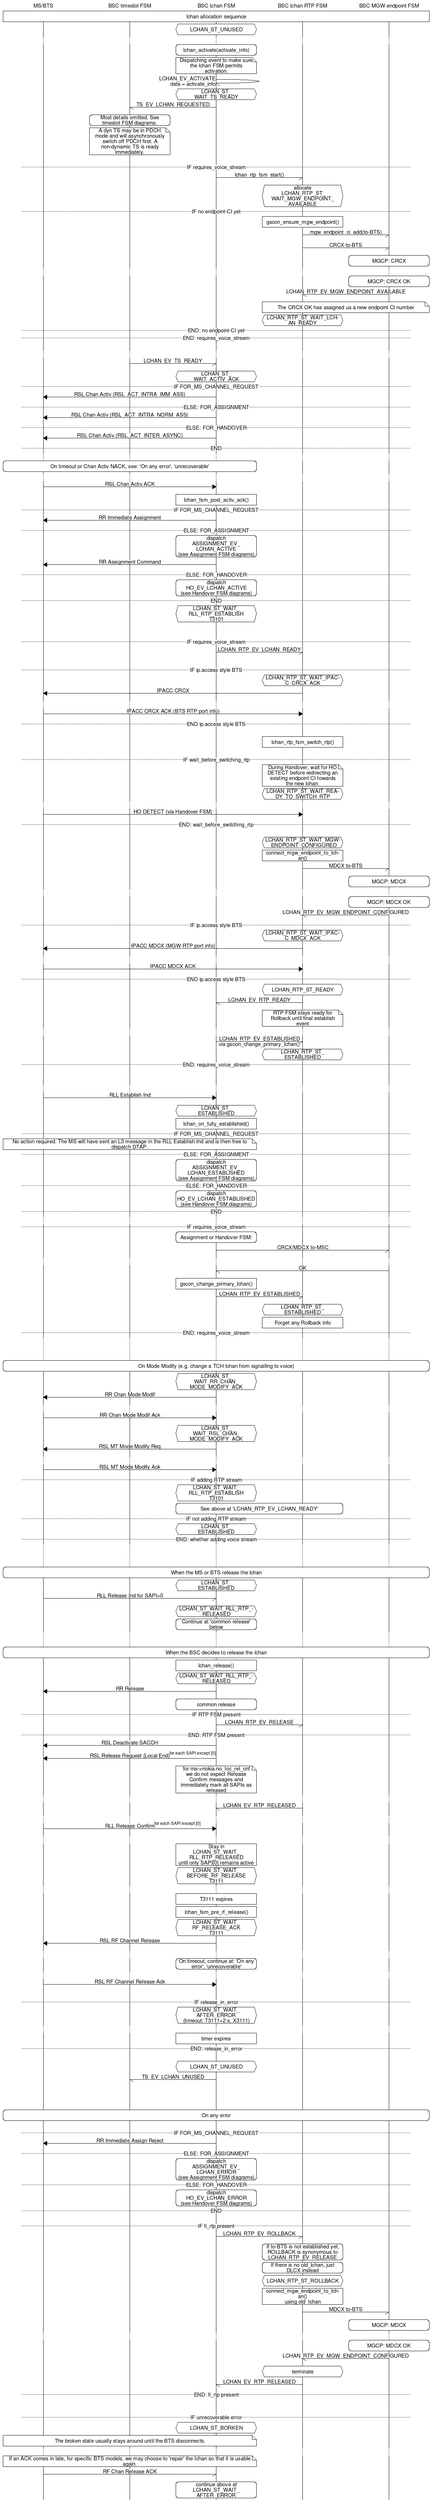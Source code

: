 msc {
	hscale=2;
	ms [label="MS/BTS"], ts [label="BSC timeslot FSM"],
	lchan[label="BSC lchan FSM"], rtp[label="BSC lchan RTP FSM"],mgwep[label="BSC MGW endpoint FSM"];

	ms box mgwep [label="lchan allocation sequence"];
	lchan abox lchan [label="LCHAN_ST_UNUSED"];
	...;
	lchan rbox lchan [label="lchan_activate(activate_info)"];
	lchan note lchan [label="Dispatching event to make sure the lchan FSM permits activation."];
	lchan -> lchan [label="LCHAN_EV_ACTIVATE\ndata = activate_info"];
	lchan abox lchan [label="LCHAN_ST_\nWAIT_TS_READY"];
	ts <- lchan [label="TS_EV_LCHAN_REQUESTED"];
	ts rbox ts [label="Most details omitted. See timeslot FSM diagrams."];
	ts note ts [label="A dyn TS may be in PDCH mode and will asynchronously switch off PDCH first. A
		non-dynamic TS is ready immediately."];
	|||;
	--- [label="IF requires_voice_stream"];
	lchan -> rtp [label="lchan_rtp_fsm_start()"];
	rtp abox rtp [label="allocate\n LCHAN_RTP_ST_\nWAIT_MGW_ENDPOINT_\nAVAILABLE"];
	--- [label="IF no endpoint-CI yet"];
	rtp box rtp [label="gscon_ensure_mgw_endpoint()"];
	rtp -> mgwep [label="mgw_endpoint_ci_add(to-BTS)"];
	rtp -> mgwep [label="CRCX to-BTS"];
	mgwep rbox mgwep [label="MGCP: CRCX"];
	...;
	mgwep rbox mgwep [label="MGCP: CRCX OK"];
	rtp <- mgwep [label="LCHAN_RTP_EV_MGW_ENDPOINT_AVAILABLE"];
	rtp note mgwep [label="The CRCX OK has assigned us a new endpoint CI number"];
	rtp abox rtp [label="LCHAN_RTP_ST_WAIT_LCHAN_READY"];
	--- [label="END: no endpoint-CI yet"];
	--- [label="END: requires_voice_stream"];
	|||;
	...;
	ts -> lchan [label="LCHAN_EV_TS_READY"];
	lchan abox lchan [label="LCHAN_ST_\nWAIT_ACTIV_ACK"];
	--- [label="IF FOR_MS_CHANNEL_REQUEST"];
	ms <= lchan [label="RSL Chan Activ (RSL_ACT_INTRA_IMM_ASS)"];
	--- [label="ELSE: FOR_ASSIGNMENT"];
	ms <= lchan [label="RSL Chan Activ (RSL_ACT_INTRA_NORM_ASS)"];
	--- [label="ELSE: FOR_HANDOVER"];
	ms <= lchan [label="RSL Chan Activ (RSL_ACT_INTER_ASYNC)"];
	--- [label="END"];
	...;
	ms rbox lchan [label="On timeout or Chan Activ NACK, see: 'On any error', 'unrecoverable'"];
	...;
	ms => lchan [label="RSL Chan Activ ACK"];
	lchan box lchan [label="lchan_fsm_post_activ_ack()"];

	--- [label="IF FOR_MS_CHANNEL_REQUEST"];
	ms <= lchan [label="RR Immediate Assignment"];
	--- [label="ELSE: FOR_ASSIGNMENT"];
	lchan rbox lchan [label="dispatch\nASSIGNMENT_EV_\nLCHAN_ACTIVE\n(see Assignment FSM diagrams)"];
	ms <= lchan [label="RR Assignment Command"];
	--- [label="ELSE: FOR_HANDOVER"];
	lchan rbox lchan [label="dispatch\nHO_EV_LCHAN_ACTIVE\n(see Handover FSM diagrams)"];
	--- [label="END"];


	lchan abox lchan [label="LCHAN_ST_WAIT_\nRLL_RTP_ESTABLISH\nT3101"];
	|||;
	|||;
	--- [label="IF requires_voice_stream"];
	lchan -> rtp [label="LCHAN_RTP_EV_LCHAN_READY"];
	|||;
	--- [label="IF ip.access style BTS"];
	rtp abox rtp [label="LCHAN_RTP_ST_WAIT_IPACC_CRCX_ACK"];
	ms <= rtp [label="IPACC CRCX"];
	...;
	ms => rtp [label="IPACC CRCX ACK (BTS RTP port info)"];
	--- [label="END ip.access style BTS"];
	|||;
	rtp box rtp [label="lchan_rtp_fsm_switch_rtp()"];
	|||;
	--- [label="IF wait_before_switching_rtp"];
	rtp note rtp [label="During Handover, wait for HO DETECT before redirecting an existing endpoint
		CI towards the new lchan."];
	rtp abox rtp [label="LCHAN_RTP_ST_WAIT_READY_TO_SWITCH_RTP"];
	...;
	ms => rtp [label="HO DETECT (via Handover FSM)"];
	--- [label="END: wait_before_switching_rtp"];
	|||;
	rtp abox rtp [label="LCHAN_RTP_ST_WAIT_MGW_ENDPOINT_CONFIGURED"];
	rtp box rtp [label="connect_mgw_endpoint_to_lchan()"];
	rtp -> mgwep [label="MDCX to-BTS"];
	mgwep rbox mgwep [label="MGCP: MDCX"];
	...;
	mgwep rbox mgwep [label="MGCP: MDCX OK"];
	rtp <- mgwep [label="LCHAN_RTP_EV_MGW_ENDPOINT_CONFIGURED"];
	--- [label="IF ip.access style BTS"];
	rtp abox rtp [label="LCHAN_RTP_ST_WAIT_IPACC_MDCX_ACK"];
	ms <= rtp [label="IPACC MDCX (MGW RTP port info)"];
	...;
	ms => rtp [label="IPACC MDCX ACK"];
	--- [label="END ip.access style BTS"];
	rtp abox rtp [label="LCHAN_RTP_ST_READY"];
	lchan <- rtp [label="LCHAN_EV_RTP_READY"];
	rtp note rtp [label="RTP FSM stays ready for Rollback until final establish event"];
	...;
	lchan -> rtp [label="LCHAN_RTP_EV_ESTABLISHED\nvia gscon_change_primary_lchan()"];
	rtp abox rtp [label="LCHAN_RTP_ST_\nESTABLISHED"];
	--- [label="END: requires_voice_stream"];
	|||;
	|||;

	...;
	ms => lchan [label="RLL Establish Ind"];
	lchan abox lchan [label="LCHAN_ST_\nESTABLISHED"];
	lchan box lchan [label="lchan_on_fully_established()"];
	--- [label="IF FOR_MS_CHANNEL_REQUEST"];
	ms note lchan [label="No action required. The MS will have sent an L3 message in the RLL
		Establish Ind and is then free to dispatch DTAP."];
	--- [label="ELSE: FOR_ASSIGNMENT"];
	lchan rbox lchan [label="dispatch\nASSIGNMENT_EV_\nLCHAN_ESTABLISHED\n(see Assignment FSM diagrams)"];
	--- [label="ELSE: FOR_HANDOVER"];
	lchan rbox lchan [label="dispatch\nHO_EV_LCHAN_ESTABLISHED\n(see Handover FSM diagrams)"];
	--- [label="END"];
	...;
	--- [label="IF requires_voice_stream"];
	lchan rbox lchan [label="Assignment or Handover FSM:"];
	lchan -> mgwep [label="CRCX/MDCX to-MSC"];
	...;
	lchan <- mgwep [label="OK"];
	lchan box lchan [label="gscon_change_primary_lchan()"];
	lchan -> rtp [label="LCHAN_RTP_EV_ESTABLISHED"];
	rtp abox rtp [label="LCHAN_RTP_ST_\nESTABLISHED"];
	rtp box rtp [label="Forget any Rollback info"];
	--- [label="END: requires_voice_stream"];

	...;
	...;
	...;

	ms rbox mgwep [label="On Mode Modify (e.g. change a TCH lchan from signalling to voice)"];
	lchan abox lchan [label="LCHAN_ST_\nWAIT_RR_CHAN_\nMODE_MODIFY_ACK"];
	ms <= lchan [label="RR Chan Mode Modif"];
	...;
	ms => lchan [label="RR Chan Mode Modif Ack"];
	lchan abox lchan [label="LCHAN_ST_\nWAIT_RSL_CHAN_\nMODE_MODIFY_ACK"];
	ms <= lchan [label="RSL MT Mode Modify Req"];
	...;
	ms => lchan [label="RSL MT Mode Modify Ack"];
	--- [label="IF adding RTP stream"];
	lchan abox lchan [label="LCHAN_ST_WAIT_\nRLL_RTP_ESTABLISH\nT3101"];
	lchan rbox rtp [label="See above at 'LCHAN_RTP_EV_LCHAN_READY'"];
	--- [label="IF not adding RTP stream"];
	lchan abox lchan [label="LCHAN_ST_\nESTABLISHED"];
	--- [label="END: whether adding voice stream"];

	...;
	...;
	...;

	ms rbox mgwep [label="When the MS or BTS release the lchan"];
	lchan abox lchan [label="LCHAN_ST_\nESTABLISHED"];
	ms -> lchan [label="RLL Release Ind for SAPI=0"];
	lchan abox lchan [label="LCHAN_ST_WAIT_RLL_RTP_RELEASED"];
	lchan rbox lchan [label="Continue at 'common release' below"];
	...;
	...;
	ms rbox mgwep [label="When the BSC decides to release the lchan"];
	lchan box lchan [label="lchan_release()"];
	lchan abox lchan [label="LCHAN_ST_WAIT_RLL_RTP_RELEASED"];
	ms <= lchan [label="RR Release"];
	lchan rbox lchan [label="common release"];
	--- [label="IF RTP FSM present"];
	lchan -> rtp [label="LCHAN_RTP_EV_RELEASE"];
	--- [label="END: RTP FSM present"];
	ms <= lchan [label="RSL Deactivate SACCH"];
	ms <= lchan [label="RSL Release Request (Local End)",ID="for each SAPI except [0]"];
	lchan note lchan [label="for ms->nokia.no_loc_rel_cnf we do not expect Release Confirm
		messages and immediately mark all SAPIs as released"];

	...;
	lchan <- rtp [label="LCHAN_EV_RTP_RELEASED"];
	...;
	ms => lchan [label="RLL Release Confirm",ID="for each SAPI except [0]"];
	...;
	lchan box lchan [label="Stay in\nLCHAN_ST_WAIT_\nRLL_RTP_RELEASED\nuntil only SAPI[0] remains active"];
	lchan abox lchan [label="LCHAN_ST_WAIT_\nBEFORE_RF_RELEASE\nT3111"];
	...;
	lchan box lchan [label="T3111 expires"];
	lchan box lchan [label="lchan_fsm_pre_rf_release()"];
	lchan abox lchan [label="LCHAN_ST_WAIT_\nRF_RELEASE_ACK\nT3111"];
	ms <= lchan [label="RSL RF Channel Release"];
	...;
	lchan rbox lchan [label="On timeout, continue at: 'On any error', 'unrecoverable'"];
	...;
	ms => lchan [label="RSL RF Channel Release Ack"];
	|||;
	--- [label="IF release_in_error"];
	lchan abox lchan [label="LCHAN_ST_WAIT_\nAFTER_ERROR\n(timeout: T3111+2 s, X3111)"];
	...;
	lchan box lchan [label="timer expires"];
	--- [label="END: release_in_error"];
	|||;
	lchan abox lchan [label="LCHAN_ST_UNUSED"];
	ts <- lchan [label="TS_EV_LCHAN_UNUSED"];
	|||;
	|||;
	|||;

	ms rbox mgwep [label="On any error"];
	|||;
	--- [label="IF FOR_MS_CHANNEL_REQUEST"];
	ms <= lchan [label="RR Immediate Assign Reject"];
	--- [label="ELSE: FOR_ASSIGNMENT"];
	lchan rbox lchan [label="dispatch\nASSIGNMENT_EV_\nLCHAN_ERROR\n(see Assignment FSM diagrams)"];
	--- [label="ELSE: FOR_HANDOVER"];
	lchan rbox lchan [label="dispatch\nHO_EV_LCHAN_ERROR\n(see Handover FSM diagrams)"];
	--- [label="END"];
	|||;
	--- [label="IF fi_rtp present"];
	lchan -> rtp [label="LCHAN_RTP_EV_ROLLBACK"];
	rtp rbox rtp [label="If to-BTS is not established yet, ROLLBACK is synonymous to LCHAN_RTP_EV_RELEASE"];
	rtp rbox rtp [label="If there is no old_lchan, just DLCX instead"];
	rtp abox rtp [label="LCHAN_RTP_ST_ROLLBACK"];
	rtp box rtp [label="connect_mgw_endpoint_to_lchan()\nusing old_lchan"];
	rtp -> mgwep [label="MDCX to-BTS"];
	mgwep rbox mgwep [label="MGCP: MDCX"];
	...;
	mgwep rbox mgwep [label="MGCP: MDCX OK"];
	rtp <- mgwep [label="LCHAN_RTP_EV_MGW_ENDPOINT_CONFIGURED"];
	rtp abox rtp [label="terminate"];
	lchan <- rtp [label="LCHAN_EV_RTP_RELEASED"];
	--- [label="END: fi_rtp present"];
	|||;
	|||;
	--- [label="IF unrecoverable error"];
	lchan abox lchan [label="LCHAN_ST_BORKEN"];
	ms note lchan [label="The broken state usually stays around
		until the BTS disconnects."];
	...;
	ms note lchan [label="If an ACK comes in late, for specific BTS models, we may choose to
		'repair' the lchan so that it is usable again."];
	ms -> lchan [label="RF Chan Release ACK"];
	lchan rbox lchan [label="continue above at\nLCHAN_ST_WAIT_\nAFTER_ERROR"];
}
